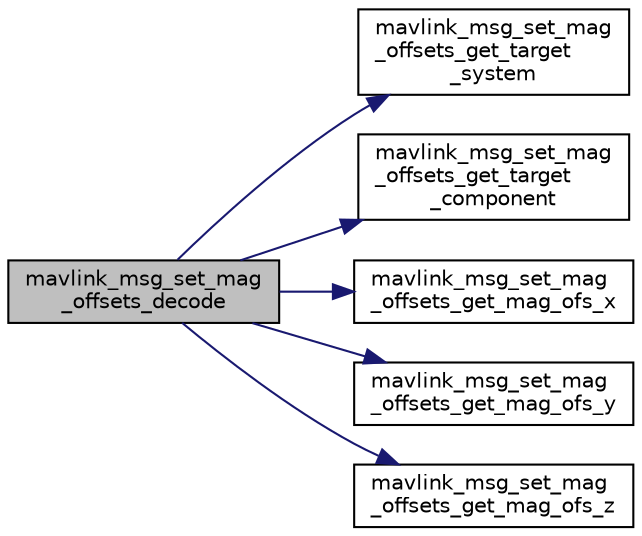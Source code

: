 digraph "mavlink_msg_set_mag_offsets_decode"
{
 // INTERACTIVE_SVG=YES
  edge [fontname="Helvetica",fontsize="10",labelfontname="Helvetica",labelfontsize="10"];
  node [fontname="Helvetica",fontsize="10",shape=record];
  rankdir="LR";
  Node1 [label="mavlink_msg_set_mag\l_offsets_decode",height=0.2,width=0.4,color="black", fillcolor="grey75", style="filled" fontcolor="black"];
  Node1 -> Node2 [color="midnightblue",fontsize="10",style="solid",fontname="Helvetica"];
  Node2 [label="mavlink_msg_set_mag\l_offsets_get_target\l_system",height=0.2,width=0.4,color="black", fillcolor="white", style="filled",URL="$v0_89_2ardupilotmega_2mavlink__msg__set__mag__offsets_8h.html#a91a71a3c880b57c0d8718744954749c2",tooltip="Send a set_mag_offsets message. "];
  Node1 -> Node3 [color="midnightblue",fontsize="10",style="solid",fontname="Helvetica"];
  Node3 [label="mavlink_msg_set_mag\l_offsets_get_target\l_component",height=0.2,width=0.4,color="black", fillcolor="white", style="filled",URL="$v0_89_2ardupilotmega_2mavlink__msg__set__mag__offsets_8h.html#a18167f142e670b000f7b991b4e9cf9cb",tooltip="Get field target_component from set_mag_offsets message. "];
  Node1 -> Node4 [color="midnightblue",fontsize="10",style="solid",fontname="Helvetica"];
  Node4 [label="mavlink_msg_set_mag\l_offsets_get_mag_ofs_x",height=0.2,width=0.4,color="black", fillcolor="white", style="filled",URL="$v0_89_2ardupilotmega_2mavlink__msg__set__mag__offsets_8h.html#a42eec2bcd1fd15442f00b652af42ed27",tooltip="Get field mag_ofs_x from set_mag_offsets message. "];
  Node1 -> Node5 [color="midnightblue",fontsize="10",style="solid",fontname="Helvetica"];
  Node5 [label="mavlink_msg_set_mag\l_offsets_get_mag_ofs_y",height=0.2,width=0.4,color="black", fillcolor="white", style="filled",URL="$v0_89_2ardupilotmega_2mavlink__msg__set__mag__offsets_8h.html#a767d8a0f6be8350368d536c9f86b5eb4",tooltip="Get field mag_ofs_y from set_mag_offsets message. "];
  Node1 -> Node6 [color="midnightblue",fontsize="10",style="solid",fontname="Helvetica"];
  Node6 [label="mavlink_msg_set_mag\l_offsets_get_mag_ofs_z",height=0.2,width=0.4,color="black", fillcolor="white", style="filled",URL="$v0_89_2ardupilotmega_2mavlink__msg__set__mag__offsets_8h.html#a8c805a90c59c980b2144496c7290bbf2",tooltip="Get field mag_ofs_z from set_mag_offsets message. "];
}
